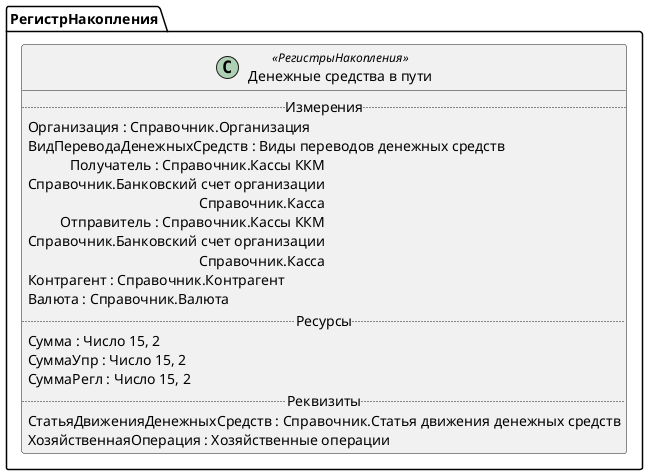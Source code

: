 ﻿@startuml ДенежныеСредстваВПути
'!include templates.wsd
'..\include templates.wsd
class РегистрНакопления.ДенежныеСредстваВПути as "Денежные средства в пути" <<РегистрыНакопления>>
{
..Измерения..
Организация : Справочник.Организация
ВидПереводаДенежныхСредств : Виды переводов денежных средств
Получатель : Справочник.Кассы ККМ\rСправочник.Банковский счет организации\rСправочник.Касса
Отправитель : Справочник.Кассы ККМ\rСправочник.Банковский счет организации\rСправочник.Касса
Контрагент : Справочник.Контрагент
Валюта : Справочник.Валюта
..Ресурсы..
Сумма : Число 15, 2
СуммаУпр : Число 15, 2
СуммаРегл : Число 15, 2
..Реквизиты..
СтатьяДвиженияДенежныхСредств : Справочник.Статья движения денежных средств
ХозяйственнаяОперация : Хозяйственные операции
}
@enduml
